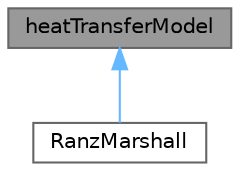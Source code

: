 digraph "heatTransferModel"
{
 // LATEX_PDF_SIZE
  bgcolor="transparent";
  edge [fontname=Helvetica,fontsize=10,labelfontname=Helvetica,labelfontsize=10];
  node [fontname=Helvetica,fontsize=10,shape=box,height=0.2,width=0.4];
  Node1 [id="Node000001",label="heatTransferModel",height=0.2,width=0.4,color="gray40", fillcolor="grey60", style="filled", fontcolor="black",tooltip=" "];
  Node1 -> Node2 [id="edge1_Node000001_Node000002",dir="back",color="steelblue1",style="solid",tooltip=" "];
  Node2 [id="Node000002",label="RanzMarshall",height=0.2,width=0.4,color="gray40", fillcolor="white", style="filled",URL="$classFoam_1_1multiphaseEuler_1_1heatTransferModels_1_1RanzMarshall.html",tooltip=" "];
}
